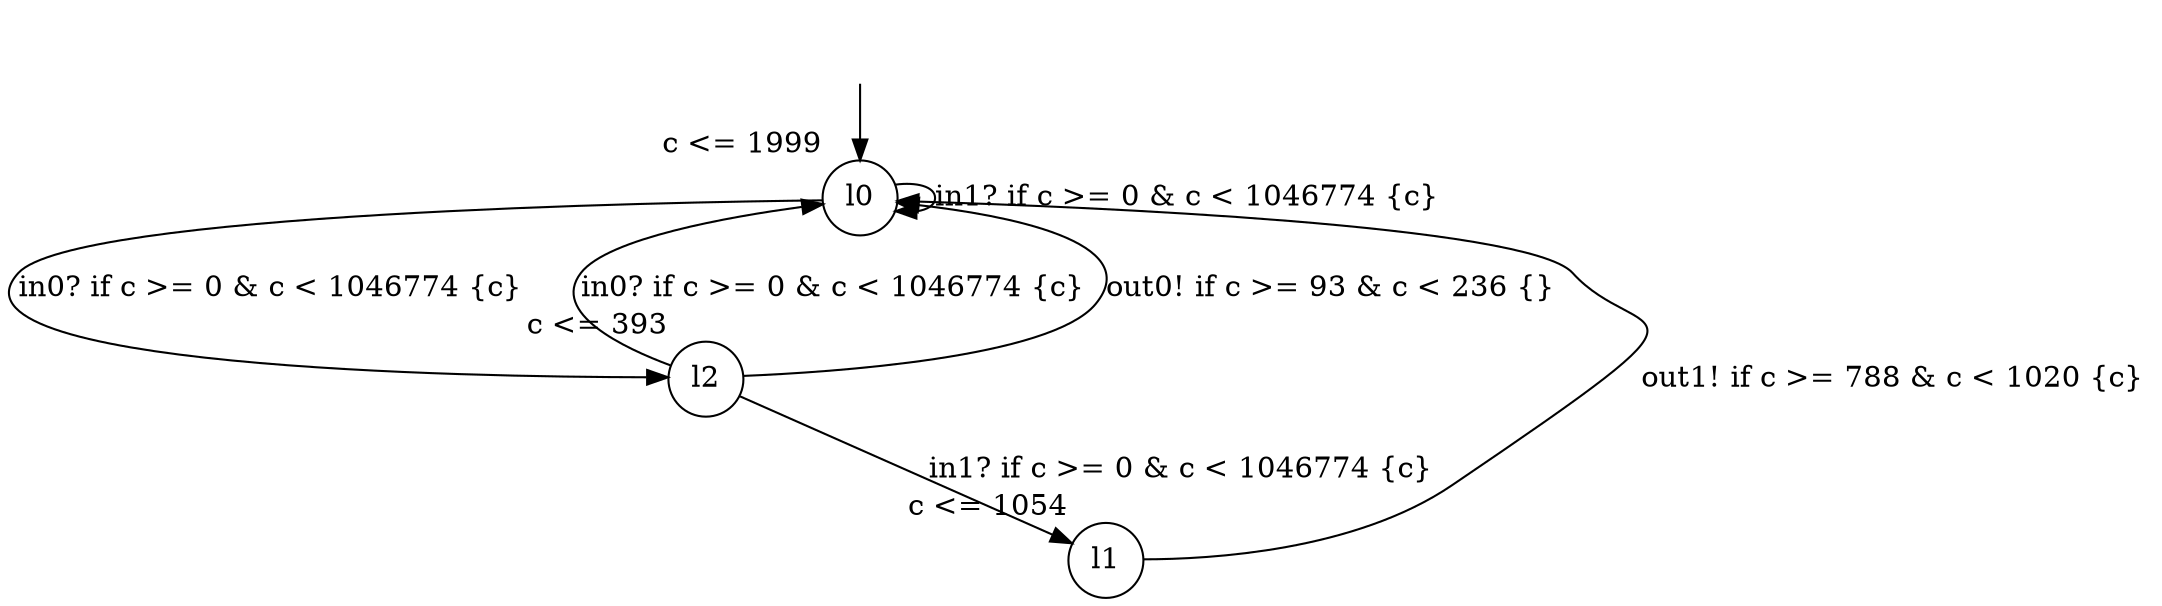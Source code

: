 digraph g {
__start0 [label="" shape="none"];
l0 [shape="circle" margin=0 label="l0", xlabel="c <= 1999"];
l1 [shape="circle" margin=0 label="l1", xlabel="c <= 1054"];
l2 [shape="circle" margin=0 label="l2", xlabel="c <= 393"];
l0 -> l0 [label="in1? if c >= 0 & c < 1046774 {c} "];
l0 -> l2 [label="in0? if c >= 0 & c < 1046774 {c} "];
l1 -> l0 [label="out1! if c >= 788 & c < 1020 {c} "];
l2 -> l0 [label="in0? if c >= 0 & c < 1046774 {c} "];
l2 -> l0 [label="out0! if c >= 93 & c < 236 {} "];
l2 -> l1 [label="in1? if c >= 0 & c < 1046774 {c} "];
__start0 -> l0;
}
